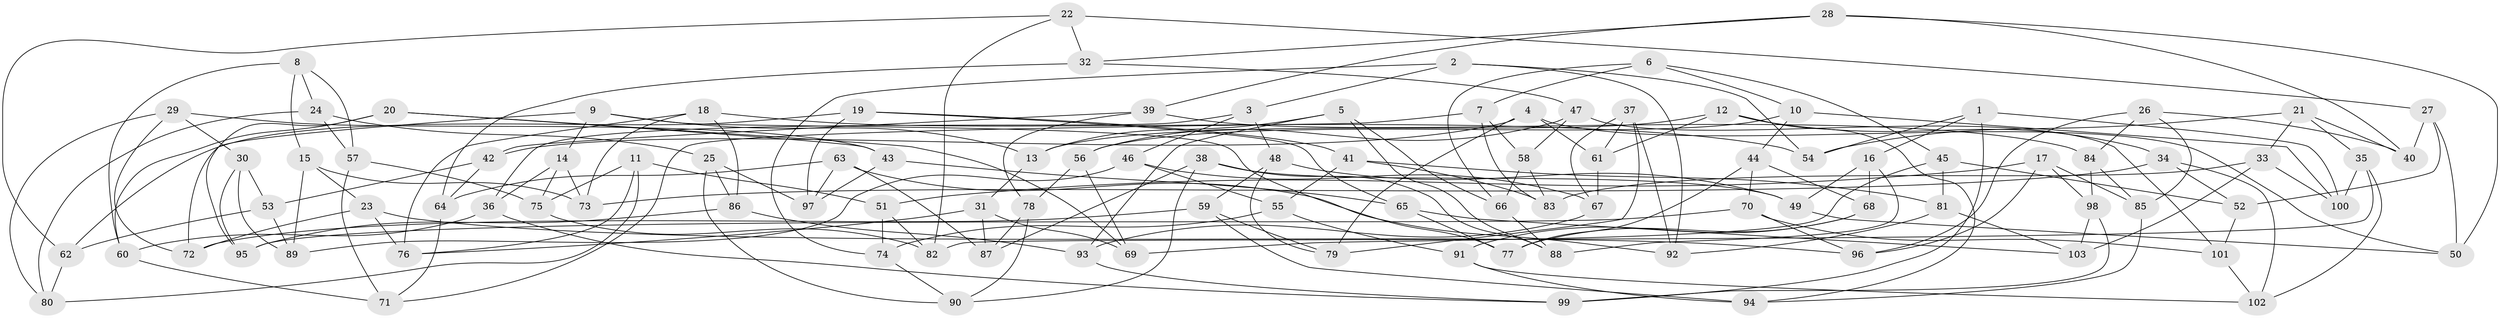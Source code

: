 // coarse degree distribution, {5: 0.1568627450980392, 4: 0.39215686274509803, 6: 0.13725490196078433, 3: 0.13725490196078433, 2: 0.0392156862745098, 8: 0.0196078431372549, 9: 0.0392156862745098, 7: 0.058823529411764705, 10: 0.0196078431372549}
// Generated by graph-tools (version 1.1) at 2025/02/03/04/25 22:02:15]
// undirected, 103 vertices, 206 edges
graph export_dot {
graph [start="1"]
  node [color=gray90,style=filled];
  1;
  2;
  3;
  4;
  5;
  6;
  7;
  8;
  9;
  10;
  11;
  12;
  13;
  14;
  15;
  16;
  17;
  18;
  19;
  20;
  21;
  22;
  23;
  24;
  25;
  26;
  27;
  28;
  29;
  30;
  31;
  32;
  33;
  34;
  35;
  36;
  37;
  38;
  39;
  40;
  41;
  42;
  43;
  44;
  45;
  46;
  47;
  48;
  49;
  50;
  51;
  52;
  53;
  54;
  55;
  56;
  57;
  58;
  59;
  60;
  61;
  62;
  63;
  64;
  65;
  66;
  67;
  68;
  69;
  70;
  71;
  72;
  73;
  74;
  75;
  76;
  77;
  78;
  79;
  80;
  81;
  82;
  83;
  84;
  85;
  86;
  87;
  88;
  89;
  90;
  91;
  92;
  93;
  94;
  95;
  96;
  97;
  98;
  99;
  100;
  101;
  102;
  103;
  1 -- 16;
  1 -- 99;
  1 -- 100;
  1 -- 54;
  2 -- 74;
  2 -- 92;
  2 -- 3;
  2 -- 54;
  3 -- 36;
  3 -- 46;
  3 -- 48;
  4 -- 79;
  4 -- 50;
  4 -- 61;
  4 -- 42;
  5 -- 88;
  5 -- 66;
  5 -- 93;
  5 -- 13;
  6 -- 45;
  6 -- 7;
  6 -- 10;
  6 -- 66;
  7 -- 83;
  7 -- 71;
  7 -- 58;
  8 -- 60;
  8 -- 24;
  8 -- 15;
  8 -- 57;
  9 -- 72;
  9 -- 77;
  9 -- 14;
  9 -- 13;
  10 -- 44;
  10 -- 56;
  10 -- 100;
  11 -- 80;
  11 -- 76;
  11 -- 75;
  11 -- 51;
  12 -- 61;
  12 -- 34;
  12 -- 13;
  12 -- 94;
  13 -- 31;
  14 -- 75;
  14 -- 73;
  14 -- 36;
  15 -- 23;
  15 -- 89;
  15 -- 73;
  16 -- 88;
  16 -- 49;
  16 -- 68;
  17 -- 96;
  17 -- 85;
  17 -- 51;
  17 -- 98;
  18 -- 54;
  18 -- 76;
  18 -- 86;
  18 -- 73;
  19 -- 65;
  19 -- 41;
  19 -- 62;
  19 -- 97;
  20 -- 69;
  20 -- 43;
  20 -- 60;
  20 -- 95;
  21 -- 33;
  21 -- 40;
  21 -- 35;
  21 -- 54;
  22 -- 82;
  22 -- 32;
  22 -- 62;
  22 -- 27;
  23 -- 76;
  23 -- 96;
  23 -- 72;
  24 -- 25;
  24 -- 57;
  24 -- 80;
  25 -- 86;
  25 -- 90;
  25 -- 97;
  26 -- 40;
  26 -- 84;
  26 -- 96;
  26 -- 85;
  27 -- 50;
  27 -- 40;
  27 -- 52;
  28 -- 32;
  28 -- 50;
  28 -- 39;
  28 -- 40;
  29 -- 72;
  29 -- 30;
  29 -- 43;
  29 -- 80;
  30 -- 53;
  30 -- 95;
  30 -- 89;
  31 -- 87;
  31 -- 76;
  31 -- 69;
  32 -- 64;
  32 -- 47;
  33 -- 83;
  33 -- 103;
  33 -- 100;
  34 -- 52;
  34 -- 102;
  34 -- 73;
  35 -- 82;
  35 -- 102;
  35 -- 100;
  36 -- 60;
  36 -- 99;
  37 -- 92;
  37 -- 61;
  37 -- 79;
  37 -- 67;
  38 -- 90;
  38 -- 88;
  38 -- 87;
  38 -- 49;
  39 -- 42;
  39 -- 84;
  39 -- 78;
  41 -- 81;
  41 -- 83;
  41 -- 55;
  42 -- 64;
  42 -- 53;
  43 -- 97;
  43 -- 65;
  44 -- 77;
  44 -- 70;
  44 -- 68;
  45 -- 81;
  45 -- 69;
  45 -- 52;
  46 -- 67;
  46 -- 55;
  46 -- 89;
  47 -- 56;
  47 -- 101;
  47 -- 58;
  48 -- 59;
  48 -- 49;
  48 -- 79;
  49 -- 50;
  51 -- 82;
  51 -- 74;
  52 -- 101;
  53 -- 89;
  53 -- 62;
  55 -- 91;
  55 -- 74;
  56 -- 69;
  56 -- 78;
  57 -- 71;
  57 -- 75;
  58 -- 66;
  58 -- 83;
  59 -- 72;
  59 -- 79;
  59 -- 94;
  60 -- 71;
  61 -- 67;
  62 -- 80;
  63 -- 87;
  63 -- 64;
  63 -- 97;
  63 -- 92;
  64 -- 71;
  65 -- 103;
  65 -- 77;
  66 -- 88;
  67 -- 93;
  68 -- 77;
  68 -- 91;
  70 -- 95;
  70 -- 101;
  70 -- 96;
  74 -- 90;
  75 -- 82;
  78 -- 90;
  78 -- 87;
  81 -- 103;
  81 -- 92;
  84 -- 85;
  84 -- 98;
  85 -- 94;
  86 -- 95;
  86 -- 93;
  91 -- 94;
  91 -- 102;
  93 -- 99;
  98 -- 103;
  98 -- 99;
  101 -- 102;
}
